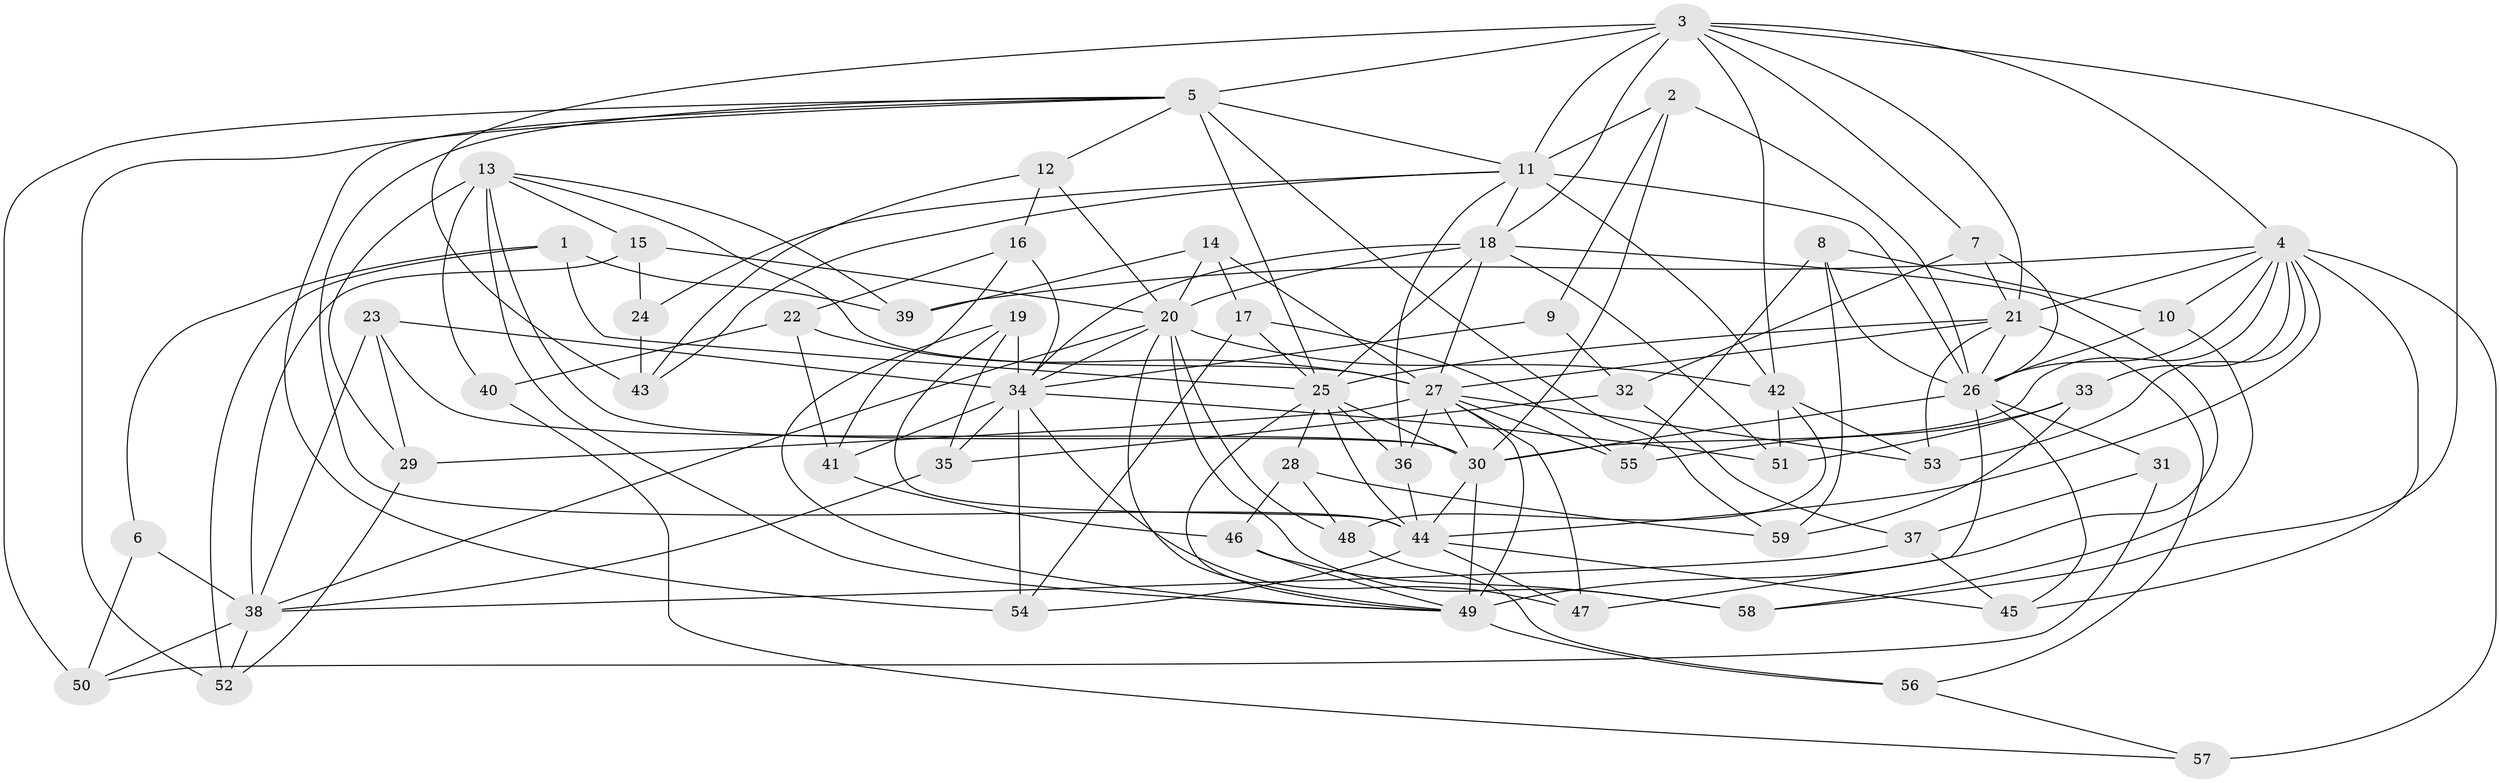 // original degree distribution, {4: 1.0}
// Generated by graph-tools (version 1.1) at 2025/53/03/04/25 22:53:50]
// undirected, 59 vertices, 159 edges
graph export_dot {
  node [color=gray90,style=filled];
  1;
  2;
  3;
  4;
  5;
  6;
  7;
  8;
  9;
  10;
  11;
  12;
  13;
  14;
  15;
  16;
  17;
  18;
  19;
  20;
  21;
  22;
  23;
  24;
  25;
  26;
  27;
  28;
  29;
  30;
  31;
  32;
  33;
  34;
  35;
  36;
  37;
  38;
  39;
  40;
  41;
  42;
  43;
  44;
  45;
  46;
  47;
  48;
  49;
  50;
  51;
  52;
  53;
  54;
  55;
  56;
  57;
  58;
  59;
  1 -- 6 [weight=1.0];
  1 -- 25 [weight=1.0];
  1 -- 39 [weight=1.0];
  1 -- 52 [weight=1.0];
  2 -- 9 [weight=1.0];
  2 -- 11 [weight=1.0];
  2 -- 26 [weight=1.0];
  2 -- 30 [weight=1.0];
  3 -- 4 [weight=1.0];
  3 -- 5 [weight=1.0];
  3 -- 7 [weight=1.0];
  3 -- 11 [weight=2.0];
  3 -- 18 [weight=1.0];
  3 -- 21 [weight=1.0];
  3 -- 42 [weight=1.0];
  3 -- 43 [weight=1.0];
  3 -- 58 [weight=1.0];
  4 -- 10 [weight=1.0];
  4 -- 21 [weight=1.0];
  4 -- 26 [weight=1.0];
  4 -- 30 [weight=1.0];
  4 -- 33 [weight=1.0];
  4 -- 39 [weight=1.0];
  4 -- 44 [weight=1.0];
  4 -- 45 [weight=1.0];
  4 -- 53 [weight=1.0];
  4 -- 57 [weight=2.0];
  5 -- 11 [weight=1.0];
  5 -- 12 [weight=1.0];
  5 -- 25 [weight=2.0];
  5 -- 44 [weight=1.0];
  5 -- 50 [weight=1.0];
  5 -- 52 [weight=1.0];
  5 -- 54 [weight=1.0];
  5 -- 59 [weight=1.0];
  6 -- 38 [weight=2.0];
  6 -- 50 [weight=1.0];
  7 -- 21 [weight=1.0];
  7 -- 26 [weight=1.0];
  7 -- 32 [weight=1.0];
  8 -- 10 [weight=1.0];
  8 -- 26 [weight=1.0];
  8 -- 55 [weight=1.0];
  8 -- 59 [weight=1.0];
  9 -- 32 [weight=1.0];
  9 -- 34 [weight=2.0];
  10 -- 26 [weight=1.0];
  10 -- 58 [weight=1.0];
  11 -- 18 [weight=1.0];
  11 -- 24 [weight=2.0];
  11 -- 26 [weight=1.0];
  11 -- 36 [weight=1.0];
  11 -- 42 [weight=2.0];
  11 -- 43 [weight=1.0];
  12 -- 16 [weight=1.0];
  12 -- 20 [weight=1.0];
  12 -- 43 [weight=1.0];
  13 -- 15 [weight=1.0];
  13 -- 27 [weight=1.0];
  13 -- 29 [weight=1.0];
  13 -- 30 [weight=1.0];
  13 -- 39 [weight=1.0];
  13 -- 40 [weight=2.0];
  13 -- 49 [weight=1.0];
  14 -- 17 [weight=1.0];
  14 -- 20 [weight=1.0];
  14 -- 27 [weight=1.0];
  14 -- 39 [weight=1.0];
  15 -- 20 [weight=1.0];
  15 -- 24 [weight=1.0];
  15 -- 38 [weight=1.0];
  16 -- 22 [weight=1.0];
  16 -- 34 [weight=1.0];
  16 -- 41 [weight=1.0];
  17 -- 25 [weight=1.0];
  17 -- 54 [weight=1.0];
  17 -- 55 [weight=1.0];
  18 -- 20 [weight=1.0];
  18 -- 25 [weight=2.0];
  18 -- 27 [weight=1.0];
  18 -- 34 [weight=1.0];
  18 -- 49 [weight=2.0];
  18 -- 51 [weight=1.0];
  19 -- 34 [weight=1.0];
  19 -- 35 [weight=1.0];
  19 -- 44 [weight=1.0];
  19 -- 49 [weight=1.0];
  20 -- 34 [weight=1.0];
  20 -- 38 [weight=2.0];
  20 -- 42 [weight=2.0];
  20 -- 48 [weight=1.0];
  20 -- 49 [weight=1.0];
  20 -- 58 [weight=1.0];
  21 -- 25 [weight=1.0];
  21 -- 26 [weight=1.0];
  21 -- 27 [weight=1.0];
  21 -- 53 [weight=1.0];
  21 -- 56 [weight=1.0];
  22 -- 27 [weight=1.0];
  22 -- 40 [weight=1.0];
  22 -- 41 [weight=1.0];
  23 -- 29 [weight=1.0];
  23 -- 30 [weight=1.0];
  23 -- 34 [weight=1.0];
  23 -- 38 [weight=1.0];
  24 -- 43 [weight=1.0];
  25 -- 28 [weight=1.0];
  25 -- 30 [weight=1.0];
  25 -- 36 [weight=1.0];
  25 -- 44 [weight=1.0];
  25 -- 49 [weight=1.0];
  26 -- 30 [weight=1.0];
  26 -- 31 [weight=2.0];
  26 -- 45 [weight=1.0];
  26 -- 47 [weight=1.0];
  27 -- 29 [weight=1.0];
  27 -- 30 [weight=1.0];
  27 -- 36 [weight=1.0];
  27 -- 47 [weight=1.0];
  27 -- 49 [weight=1.0];
  27 -- 53 [weight=1.0];
  27 -- 55 [weight=1.0];
  28 -- 46 [weight=1.0];
  28 -- 48 [weight=1.0];
  28 -- 59 [weight=1.0];
  29 -- 52 [weight=1.0];
  30 -- 44 [weight=2.0];
  30 -- 49 [weight=3.0];
  31 -- 37 [weight=1.0];
  31 -- 50 [weight=1.0];
  32 -- 35 [weight=1.0];
  32 -- 37 [weight=1.0];
  33 -- 51 [weight=1.0];
  33 -- 55 [weight=1.0];
  33 -- 59 [weight=1.0];
  34 -- 35 [weight=1.0];
  34 -- 41 [weight=1.0];
  34 -- 47 [weight=1.0];
  34 -- 51 [weight=1.0];
  34 -- 54 [weight=1.0];
  35 -- 38 [weight=1.0];
  36 -- 44 [weight=1.0];
  37 -- 38 [weight=1.0];
  37 -- 45 [weight=1.0];
  38 -- 50 [weight=1.0];
  38 -- 52 [weight=1.0];
  40 -- 57 [weight=1.0];
  41 -- 46 [weight=1.0];
  42 -- 48 [weight=1.0];
  42 -- 51 [weight=1.0];
  42 -- 53 [weight=1.0];
  44 -- 45 [weight=1.0];
  44 -- 47 [weight=1.0];
  44 -- 54 [weight=1.0];
  46 -- 49 [weight=1.0];
  46 -- 58 [weight=1.0];
  48 -- 56 [weight=1.0];
  49 -- 56 [weight=1.0];
  56 -- 57 [weight=1.0];
}
